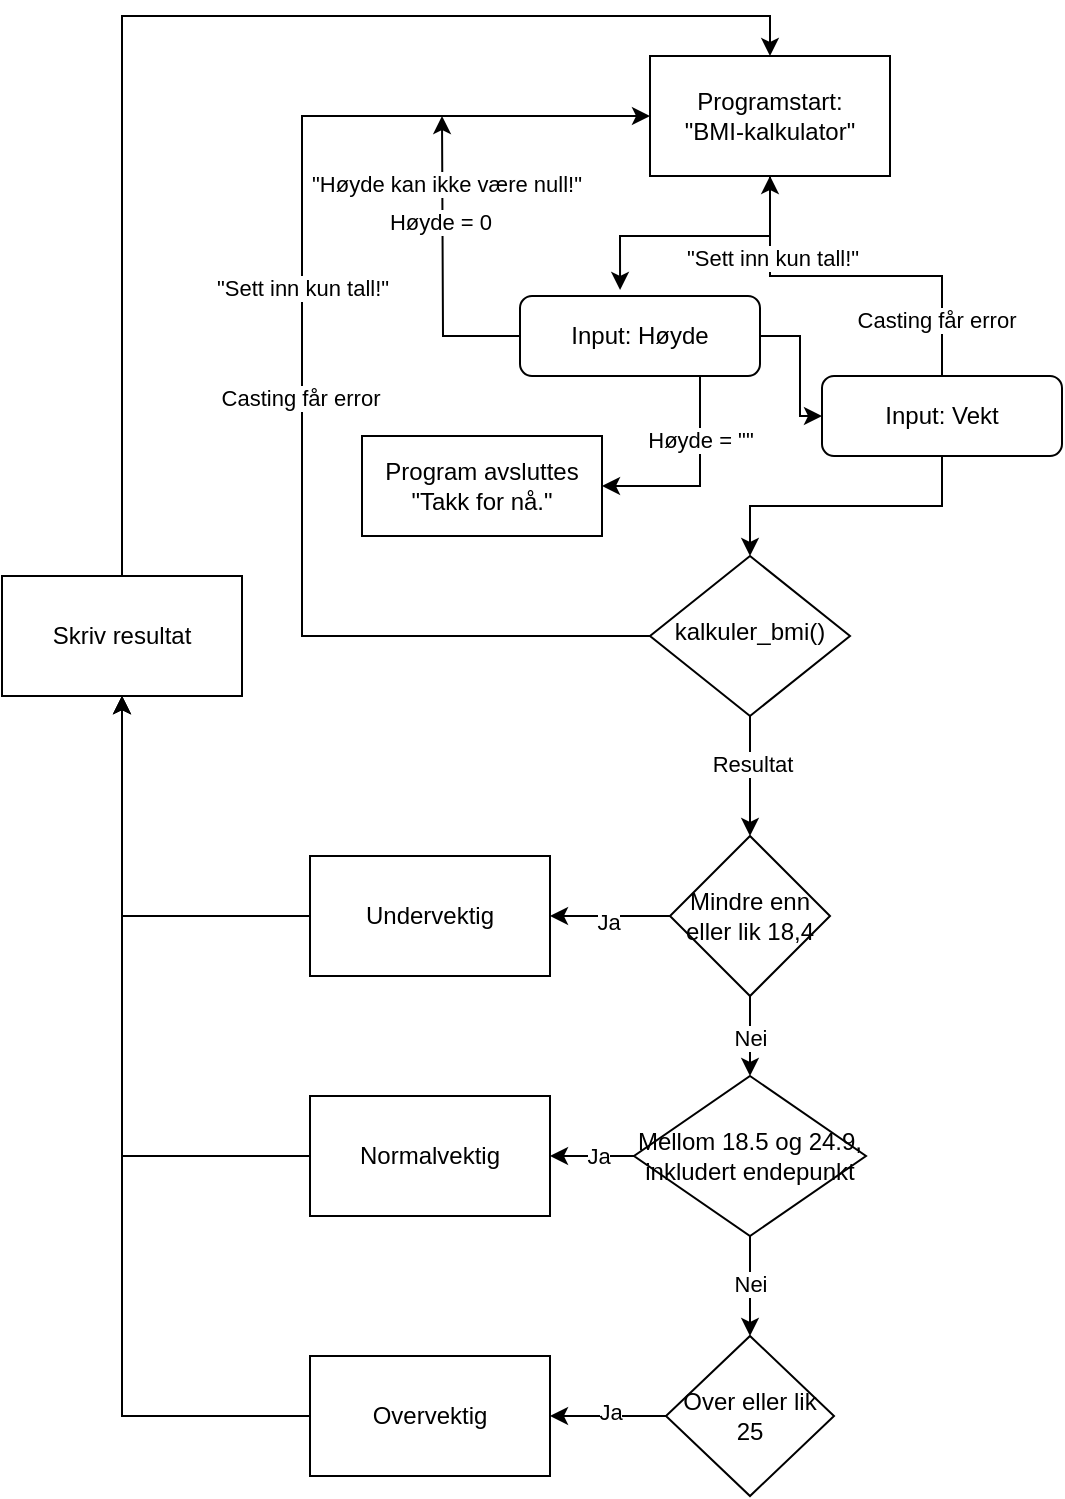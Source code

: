 <mxfile version="24.7.17">
  <diagram id="C5RBs43oDa-KdzZeNtuy" name="Page-1">
    <mxGraphModel dx="1098" dy="828" grid="1" gridSize="10" guides="1" tooltips="1" connect="1" arrows="1" fold="1" page="1" pageScale="1" pageWidth="827" pageHeight="1169" math="0" shadow="0">
      <root>
        <mxCell id="WIyWlLk6GJQsqaUBKTNV-0" />
        <mxCell id="WIyWlLk6GJQsqaUBKTNV-1" parent="WIyWlLk6GJQsqaUBKTNV-0" />
        <mxCell id="xfNOZjnpDUWlMvhL13vc-9" style="edgeStyle=orthogonalEdgeStyle;rounded=0;orthogonalLoop=1;jettySize=auto;html=1;entryX=0;entryY=0.5;entryDx=0;entryDy=0;" edge="1" parent="WIyWlLk6GJQsqaUBKTNV-1" source="WIyWlLk6GJQsqaUBKTNV-3" target="xfNOZjnpDUWlMvhL13vc-0">
          <mxGeometry relative="1" as="geometry" />
        </mxCell>
        <mxCell id="xfNOZjnpDUWlMvhL13vc-44" style="edgeStyle=orthogonalEdgeStyle;rounded=0;orthogonalLoop=1;jettySize=auto;html=1;exitX=0.75;exitY=1;exitDx=0;exitDy=0;entryX=1;entryY=0.5;entryDx=0;entryDy=0;" edge="1" parent="WIyWlLk6GJQsqaUBKTNV-1" source="WIyWlLk6GJQsqaUBKTNV-3" target="xfNOZjnpDUWlMvhL13vc-43">
          <mxGeometry relative="1" as="geometry" />
        </mxCell>
        <mxCell id="xfNOZjnpDUWlMvhL13vc-45" value="Høyde = &quot;&quot;" style="edgeLabel;html=1;align=center;verticalAlign=middle;resizable=0;points=[];" vertex="1" connectable="0" parent="xfNOZjnpDUWlMvhL13vc-44">
          <mxGeometry x="-0.385" relative="1" as="geometry">
            <mxPoint as="offset" />
          </mxGeometry>
        </mxCell>
        <mxCell id="xfNOZjnpDUWlMvhL13vc-46" style="edgeStyle=orthogonalEdgeStyle;rounded=0;orthogonalLoop=1;jettySize=auto;html=1;" edge="1" parent="WIyWlLk6GJQsqaUBKTNV-1" source="WIyWlLk6GJQsqaUBKTNV-3">
          <mxGeometry relative="1" as="geometry">
            <mxPoint x="250" y="200" as="targetPoint" />
          </mxGeometry>
        </mxCell>
        <mxCell id="xfNOZjnpDUWlMvhL13vc-47" value="Høyde = 0" style="edgeLabel;html=1;align=center;verticalAlign=middle;resizable=0;points=[];" vertex="1" connectable="0" parent="xfNOZjnpDUWlMvhL13vc-46">
          <mxGeometry x="0.286" y="1" relative="1" as="geometry">
            <mxPoint as="offset" />
          </mxGeometry>
        </mxCell>
        <mxCell id="xfNOZjnpDUWlMvhL13vc-48" value="&quot;Høyde kan ikke være null!&quot;" style="edgeLabel;html=1;align=center;verticalAlign=middle;resizable=0;points=[];" vertex="1" connectable="0" parent="xfNOZjnpDUWlMvhL13vc-46">
          <mxGeometry x="0.542" y="-2" relative="1" as="geometry">
            <mxPoint as="offset" />
          </mxGeometry>
        </mxCell>
        <mxCell id="WIyWlLk6GJQsqaUBKTNV-3" value="Input: Høyde" style="rounded=1;whiteSpace=wrap;html=1;fontSize=12;glass=0;strokeWidth=1;shadow=0;" parent="WIyWlLk6GJQsqaUBKTNV-1" vertex="1">
          <mxGeometry x="289" y="290" width="120" height="40" as="geometry" />
        </mxCell>
        <mxCell id="xfNOZjnpDUWlMvhL13vc-10" style="edgeStyle=orthogonalEdgeStyle;rounded=0;orthogonalLoop=1;jettySize=auto;html=1;entryX=0;entryY=0.5;entryDx=0;entryDy=0;" edge="1" parent="WIyWlLk6GJQsqaUBKTNV-1" source="WIyWlLk6GJQsqaUBKTNV-6" target="xfNOZjnpDUWlMvhL13vc-4">
          <mxGeometry relative="1" as="geometry">
            <mxPoint x="240" y="200" as="targetPoint" />
            <Array as="points">
              <mxPoint x="180" y="460" />
              <mxPoint x="180" y="200" />
            </Array>
          </mxGeometry>
        </mxCell>
        <mxCell id="xfNOZjnpDUWlMvhL13vc-11" value="Casting får error" style="edgeLabel;html=1;align=center;verticalAlign=middle;resizable=0;points=[];" vertex="1" connectable="0" parent="xfNOZjnpDUWlMvhL13vc-10">
          <mxGeometry x="-0.037" y="1" relative="1" as="geometry">
            <mxPoint as="offset" />
          </mxGeometry>
        </mxCell>
        <mxCell id="xfNOZjnpDUWlMvhL13vc-12" value="&quot;Sett inn kun tall!&quot;" style="edgeLabel;html=1;align=center;verticalAlign=middle;resizable=0;points=[];" vertex="1" connectable="0" parent="xfNOZjnpDUWlMvhL13vc-10">
          <mxGeometry x="0.147" relative="1" as="geometry">
            <mxPoint as="offset" />
          </mxGeometry>
        </mxCell>
        <mxCell id="xfNOZjnpDUWlMvhL13vc-18" style="edgeStyle=orthogonalEdgeStyle;rounded=0;orthogonalLoop=1;jettySize=auto;html=1;entryX=0.5;entryY=0;entryDx=0;entryDy=0;" edge="1" parent="WIyWlLk6GJQsqaUBKTNV-1" source="WIyWlLk6GJQsqaUBKTNV-6" target="xfNOZjnpDUWlMvhL13vc-17">
          <mxGeometry relative="1" as="geometry" />
        </mxCell>
        <mxCell id="xfNOZjnpDUWlMvhL13vc-19" value="Resultat" style="edgeLabel;html=1;align=center;verticalAlign=middle;resizable=0;points=[];" vertex="1" connectable="0" parent="xfNOZjnpDUWlMvhL13vc-18">
          <mxGeometry x="-0.2" y="1" relative="1" as="geometry">
            <mxPoint as="offset" />
          </mxGeometry>
        </mxCell>
        <mxCell id="WIyWlLk6GJQsqaUBKTNV-6" value="kalkuler_bmi()" style="rhombus;whiteSpace=wrap;html=1;shadow=0;fontFamily=Helvetica;fontSize=12;align=center;strokeWidth=1;spacing=6;spacingTop=-4;" parent="WIyWlLk6GJQsqaUBKTNV-1" vertex="1">
          <mxGeometry x="354" y="420" width="100" height="80" as="geometry" />
        </mxCell>
        <mxCell id="xfNOZjnpDUWlMvhL13vc-2" style="edgeStyle=orthogonalEdgeStyle;rounded=0;orthogonalLoop=1;jettySize=auto;html=1;" edge="1" parent="WIyWlLk6GJQsqaUBKTNV-1" source="xfNOZjnpDUWlMvhL13vc-0" target="WIyWlLk6GJQsqaUBKTNV-6">
          <mxGeometry relative="1" as="geometry" />
        </mxCell>
        <mxCell id="xfNOZjnpDUWlMvhL13vc-5" style="edgeStyle=orthogonalEdgeStyle;rounded=0;orthogonalLoop=1;jettySize=auto;html=1;entryX=0.5;entryY=1;entryDx=0;entryDy=0;" edge="1" parent="WIyWlLk6GJQsqaUBKTNV-1" source="xfNOZjnpDUWlMvhL13vc-0" target="xfNOZjnpDUWlMvhL13vc-4">
          <mxGeometry relative="1" as="geometry" />
        </mxCell>
        <mxCell id="xfNOZjnpDUWlMvhL13vc-8" value="Casting får error" style="edgeLabel;html=1;align=center;verticalAlign=middle;resizable=0;points=[];" vertex="1" connectable="0" parent="xfNOZjnpDUWlMvhL13vc-5">
          <mxGeometry x="-0.7" y="3" relative="1" as="geometry">
            <mxPoint as="offset" />
          </mxGeometry>
        </mxCell>
        <mxCell id="xfNOZjnpDUWlMvhL13vc-13" value="&quot;Sett inn kun tall!&quot;" style="edgeLabel;html=1;align=center;verticalAlign=middle;resizable=0;points=[];" vertex="1" connectable="0" parent="xfNOZjnpDUWlMvhL13vc-5">
          <mxGeometry x="0.559" y="-1" relative="1" as="geometry">
            <mxPoint as="offset" />
          </mxGeometry>
        </mxCell>
        <mxCell id="xfNOZjnpDUWlMvhL13vc-0" value="Input: Vekt" style="rounded=1;whiteSpace=wrap;html=1;fontSize=12;glass=0;strokeWidth=1;shadow=0;" vertex="1" parent="WIyWlLk6GJQsqaUBKTNV-1">
          <mxGeometry x="440" y="330" width="120" height="40" as="geometry" />
        </mxCell>
        <mxCell id="xfNOZjnpDUWlMvhL13vc-4" value="Programstart:&lt;div&gt;&quot;BMI-kalkulator&quot;&lt;/div&gt;" style="whiteSpace=wrap;html=1;" vertex="1" parent="WIyWlLk6GJQsqaUBKTNV-1">
          <mxGeometry x="354" y="170" width="120" height="60" as="geometry" />
        </mxCell>
        <mxCell id="xfNOZjnpDUWlMvhL13vc-6" style="edgeStyle=orthogonalEdgeStyle;rounded=0;orthogonalLoop=1;jettySize=auto;html=1;entryX=0.417;entryY=-0.075;entryDx=0;entryDy=0;entryPerimeter=0;" edge="1" parent="WIyWlLk6GJQsqaUBKTNV-1" source="xfNOZjnpDUWlMvhL13vc-4" target="WIyWlLk6GJQsqaUBKTNV-3">
          <mxGeometry relative="1" as="geometry" />
        </mxCell>
        <mxCell id="xfNOZjnpDUWlMvhL13vc-21" value="" style="edgeStyle=orthogonalEdgeStyle;rounded=0;orthogonalLoop=1;jettySize=auto;html=1;" edge="1" parent="WIyWlLk6GJQsqaUBKTNV-1" source="xfNOZjnpDUWlMvhL13vc-17" target="xfNOZjnpDUWlMvhL13vc-20">
          <mxGeometry relative="1" as="geometry" />
        </mxCell>
        <mxCell id="xfNOZjnpDUWlMvhL13vc-22" value="Ja" style="edgeLabel;html=1;align=center;verticalAlign=middle;resizable=0;points=[];" vertex="1" connectable="0" parent="xfNOZjnpDUWlMvhL13vc-21">
          <mxGeometry x="0.033" y="3" relative="1" as="geometry">
            <mxPoint as="offset" />
          </mxGeometry>
        </mxCell>
        <mxCell id="xfNOZjnpDUWlMvhL13vc-24" style="edgeStyle=orthogonalEdgeStyle;rounded=0;orthogonalLoop=1;jettySize=auto;html=1;entryX=0.5;entryY=0;entryDx=0;entryDy=0;" edge="1" parent="WIyWlLk6GJQsqaUBKTNV-1" source="xfNOZjnpDUWlMvhL13vc-17" target="xfNOZjnpDUWlMvhL13vc-23">
          <mxGeometry relative="1" as="geometry" />
        </mxCell>
        <mxCell id="xfNOZjnpDUWlMvhL13vc-25" value="Nei" style="edgeLabel;html=1;align=center;verticalAlign=middle;resizable=0;points=[];" vertex="1" connectable="0" parent="xfNOZjnpDUWlMvhL13vc-24">
          <mxGeometry x="0.05" relative="1" as="geometry">
            <mxPoint as="offset" />
          </mxGeometry>
        </mxCell>
        <mxCell id="xfNOZjnpDUWlMvhL13vc-17" value="Mindre enn eller lik 18,4" style="rhombus;whiteSpace=wrap;html=1;" vertex="1" parent="WIyWlLk6GJQsqaUBKTNV-1">
          <mxGeometry x="364" y="560" width="80" height="80" as="geometry" />
        </mxCell>
        <mxCell id="xfNOZjnpDUWlMvhL13vc-41" style="edgeStyle=orthogonalEdgeStyle;rounded=0;orthogonalLoop=1;jettySize=auto;html=1;entryX=0.5;entryY=1;entryDx=0;entryDy=0;" edge="1" parent="WIyWlLk6GJQsqaUBKTNV-1" source="xfNOZjnpDUWlMvhL13vc-20" target="xfNOZjnpDUWlMvhL13vc-38">
          <mxGeometry relative="1" as="geometry" />
        </mxCell>
        <mxCell id="xfNOZjnpDUWlMvhL13vc-20" value="Undervektig" style="whiteSpace=wrap;html=1;" vertex="1" parent="WIyWlLk6GJQsqaUBKTNV-1">
          <mxGeometry x="184" y="570" width="120" height="60" as="geometry" />
        </mxCell>
        <mxCell id="xfNOZjnpDUWlMvhL13vc-29" value="" style="edgeStyle=orthogonalEdgeStyle;rounded=0;orthogonalLoop=1;jettySize=auto;html=1;" edge="1" parent="WIyWlLk6GJQsqaUBKTNV-1" source="xfNOZjnpDUWlMvhL13vc-23" target="xfNOZjnpDUWlMvhL13vc-28">
          <mxGeometry relative="1" as="geometry" />
        </mxCell>
        <mxCell id="xfNOZjnpDUWlMvhL13vc-34" value="Ja" style="edgeLabel;html=1;align=center;verticalAlign=middle;resizable=0;points=[];" vertex="1" connectable="0" parent="xfNOZjnpDUWlMvhL13vc-29">
          <mxGeometry x="-0.143" relative="1" as="geometry">
            <mxPoint as="offset" />
          </mxGeometry>
        </mxCell>
        <mxCell id="xfNOZjnpDUWlMvhL13vc-31" value="" style="edgeStyle=orthogonalEdgeStyle;rounded=0;orthogonalLoop=1;jettySize=auto;html=1;" edge="1" parent="WIyWlLk6GJQsqaUBKTNV-1" source="xfNOZjnpDUWlMvhL13vc-23" target="xfNOZjnpDUWlMvhL13vc-30">
          <mxGeometry relative="1" as="geometry" />
        </mxCell>
        <mxCell id="xfNOZjnpDUWlMvhL13vc-36" value="Nei" style="edgeLabel;html=1;align=center;verticalAlign=middle;resizable=0;points=[];" vertex="1" connectable="0" parent="xfNOZjnpDUWlMvhL13vc-31">
          <mxGeometry x="-0.04" relative="1" as="geometry">
            <mxPoint as="offset" />
          </mxGeometry>
        </mxCell>
        <mxCell id="xfNOZjnpDUWlMvhL13vc-23" value="Mellom 18.5 og 24.9, inkludert endepunkt" style="rhombus;whiteSpace=wrap;html=1;" vertex="1" parent="WIyWlLk6GJQsqaUBKTNV-1">
          <mxGeometry x="346" y="680" width="116" height="80" as="geometry" />
        </mxCell>
        <mxCell id="xfNOZjnpDUWlMvhL13vc-40" style="edgeStyle=orthogonalEdgeStyle;rounded=0;orthogonalLoop=1;jettySize=auto;html=1;entryX=0.5;entryY=1;entryDx=0;entryDy=0;" edge="1" parent="WIyWlLk6GJQsqaUBKTNV-1" source="xfNOZjnpDUWlMvhL13vc-28" target="xfNOZjnpDUWlMvhL13vc-38">
          <mxGeometry relative="1" as="geometry" />
        </mxCell>
        <mxCell id="xfNOZjnpDUWlMvhL13vc-28" value="Normalvektig" style="whiteSpace=wrap;html=1;" vertex="1" parent="WIyWlLk6GJQsqaUBKTNV-1">
          <mxGeometry x="184" y="690" width="120" height="60" as="geometry" />
        </mxCell>
        <mxCell id="xfNOZjnpDUWlMvhL13vc-33" value="" style="edgeStyle=orthogonalEdgeStyle;rounded=0;orthogonalLoop=1;jettySize=auto;html=1;" edge="1" parent="WIyWlLk6GJQsqaUBKTNV-1" source="xfNOZjnpDUWlMvhL13vc-30" target="xfNOZjnpDUWlMvhL13vc-32">
          <mxGeometry relative="1" as="geometry" />
        </mxCell>
        <mxCell id="xfNOZjnpDUWlMvhL13vc-35" value="Ja" style="edgeLabel;html=1;align=center;verticalAlign=middle;resizable=0;points=[];" vertex="1" connectable="0" parent="xfNOZjnpDUWlMvhL13vc-33">
          <mxGeometry x="-0.035" y="-2" relative="1" as="geometry">
            <mxPoint as="offset" />
          </mxGeometry>
        </mxCell>
        <mxCell id="xfNOZjnpDUWlMvhL13vc-30" value="Over eller lik 25" style="rhombus;whiteSpace=wrap;html=1;" vertex="1" parent="WIyWlLk6GJQsqaUBKTNV-1">
          <mxGeometry x="362" y="810" width="84" height="80" as="geometry" />
        </mxCell>
        <mxCell id="xfNOZjnpDUWlMvhL13vc-39" style="edgeStyle=orthogonalEdgeStyle;rounded=0;orthogonalLoop=1;jettySize=auto;html=1;entryX=0.5;entryY=1;entryDx=0;entryDy=0;" edge="1" parent="WIyWlLk6GJQsqaUBKTNV-1" source="xfNOZjnpDUWlMvhL13vc-32" target="xfNOZjnpDUWlMvhL13vc-38">
          <mxGeometry relative="1" as="geometry" />
        </mxCell>
        <mxCell id="xfNOZjnpDUWlMvhL13vc-32" value="Overvektig" style="whiteSpace=wrap;html=1;" vertex="1" parent="WIyWlLk6GJQsqaUBKTNV-1">
          <mxGeometry x="184" y="820" width="120" height="60" as="geometry" />
        </mxCell>
        <mxCell id="xfNOZjnpDUWlMvhL13vc-42" style="edgeStyle=orthogonalEdgeStyle;rounded=0;orthogonalLoop=1;jettySize=auto;html=1;exitX=0.5;exitY=0;exitDx=0;exitDy=0;entryX=0.5;entryY=0;entryDx=0;entryDy=0;" edge="1" parent="WIyWlLk6GJQsqaUBKTNV-1" source="xfNOZjnpDUWlMvhL13vc-38" target="xfNOZjnpDUWlMvhL13vc-4">
          <mxGeometry relative="1" as="geometry" />
        </mxCell>
        <mxCell id="xfNOZjnpDUWlMvhL13vc-38" value="Skriv resultat" style="whiteSpace=wrap;html=1;" vertex="1" parent="WIyWlLk6GJQsqaUBKTNV-1">
          <mxGeometry x="30" y="430" width="120" height="60" as="geometry" />
        </mxCell>
        <mxCell id="xfNOZjnpDUWlMvhL13vc-43" value="Program avsluttes&lt;div&gt;&quot;Takk for nå.&quot;&lt;/div&gt;" style="whiteSpace=wrap;html=1;" vertex="1" parent="WIyWlLk6GJQsqaUBKTNV-1">
          <mxGeometry x="210" y="360" width="120" height="50" as="geometry" />
        </mxCell>
      </root>
    </mxGraphModel>
  </diagram>
</mxfile>
